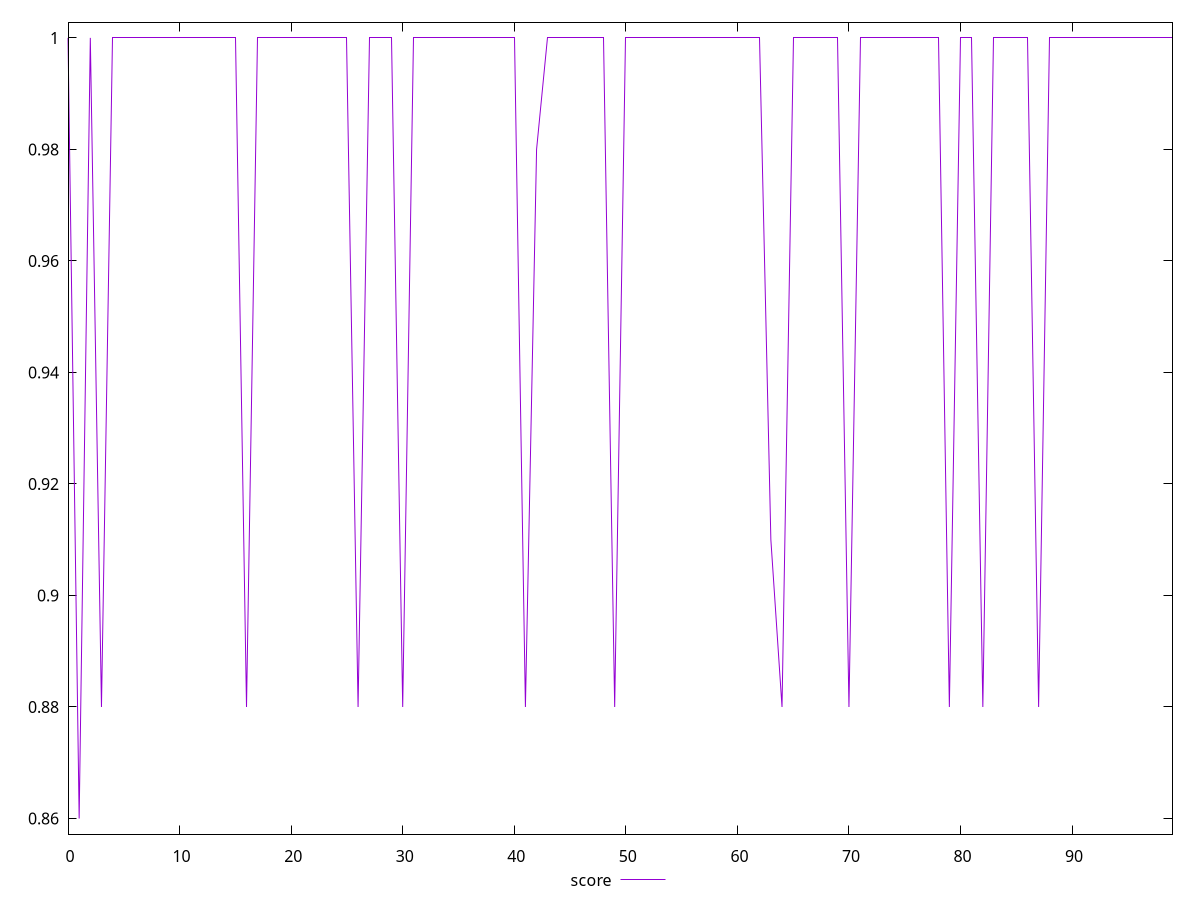 reset

$score <<EOF
0 1
1 0.86
2 1
3 0.88
4 1
5 1
6 1
7 1
8 1
9 1
10 1
11 1
12 1
13 1
14 1
15 1
16 0.88
17 1
18 1
19 1
20 1
21 1
22 1
23 1
24 1
25 1
26 0.88
27 1
28 1
29 1
30 0.88
31 1
32 1
33 1
34 1
35 1
36 1
37 1
38 1
39 1
40 1
41 0.88
42 0.98
43 1
44 1
45 1
46 1
47 1
48 1
49 0.88
50 1
51 1
52 1
53 1
54 1
55 1
56 1
57 1
58 1
59 1
60 1
61 1
62 1
63 0.91
64 0.88
65 1
66 1
67 1
68 1
69 1
70 0.88
71 1
72 1
73 1
74 1
75 1
76 1
77 1
78 1
79 0.88
80 1
81 1
82 0.88
83 1
84 1
85 1
86 1
87 0.88
88 1
89 1
90 1
91 1
92 1
93 1
94 1
95 1
96 1
97 1
98 1
99 1
EOF

set key outside below
set xrange [0:99]
set yrange [0.8572:1.0028]
set trange [0.8572:1.0028]
set terminal svg size 640, 500 enhanced background rgb 'white'
set output "reports/report_00028_2021-02-24T12-49-42.674Z/unused-css-rules/samples/music/score/values.svg"

plot $score title "score" with line

reset
